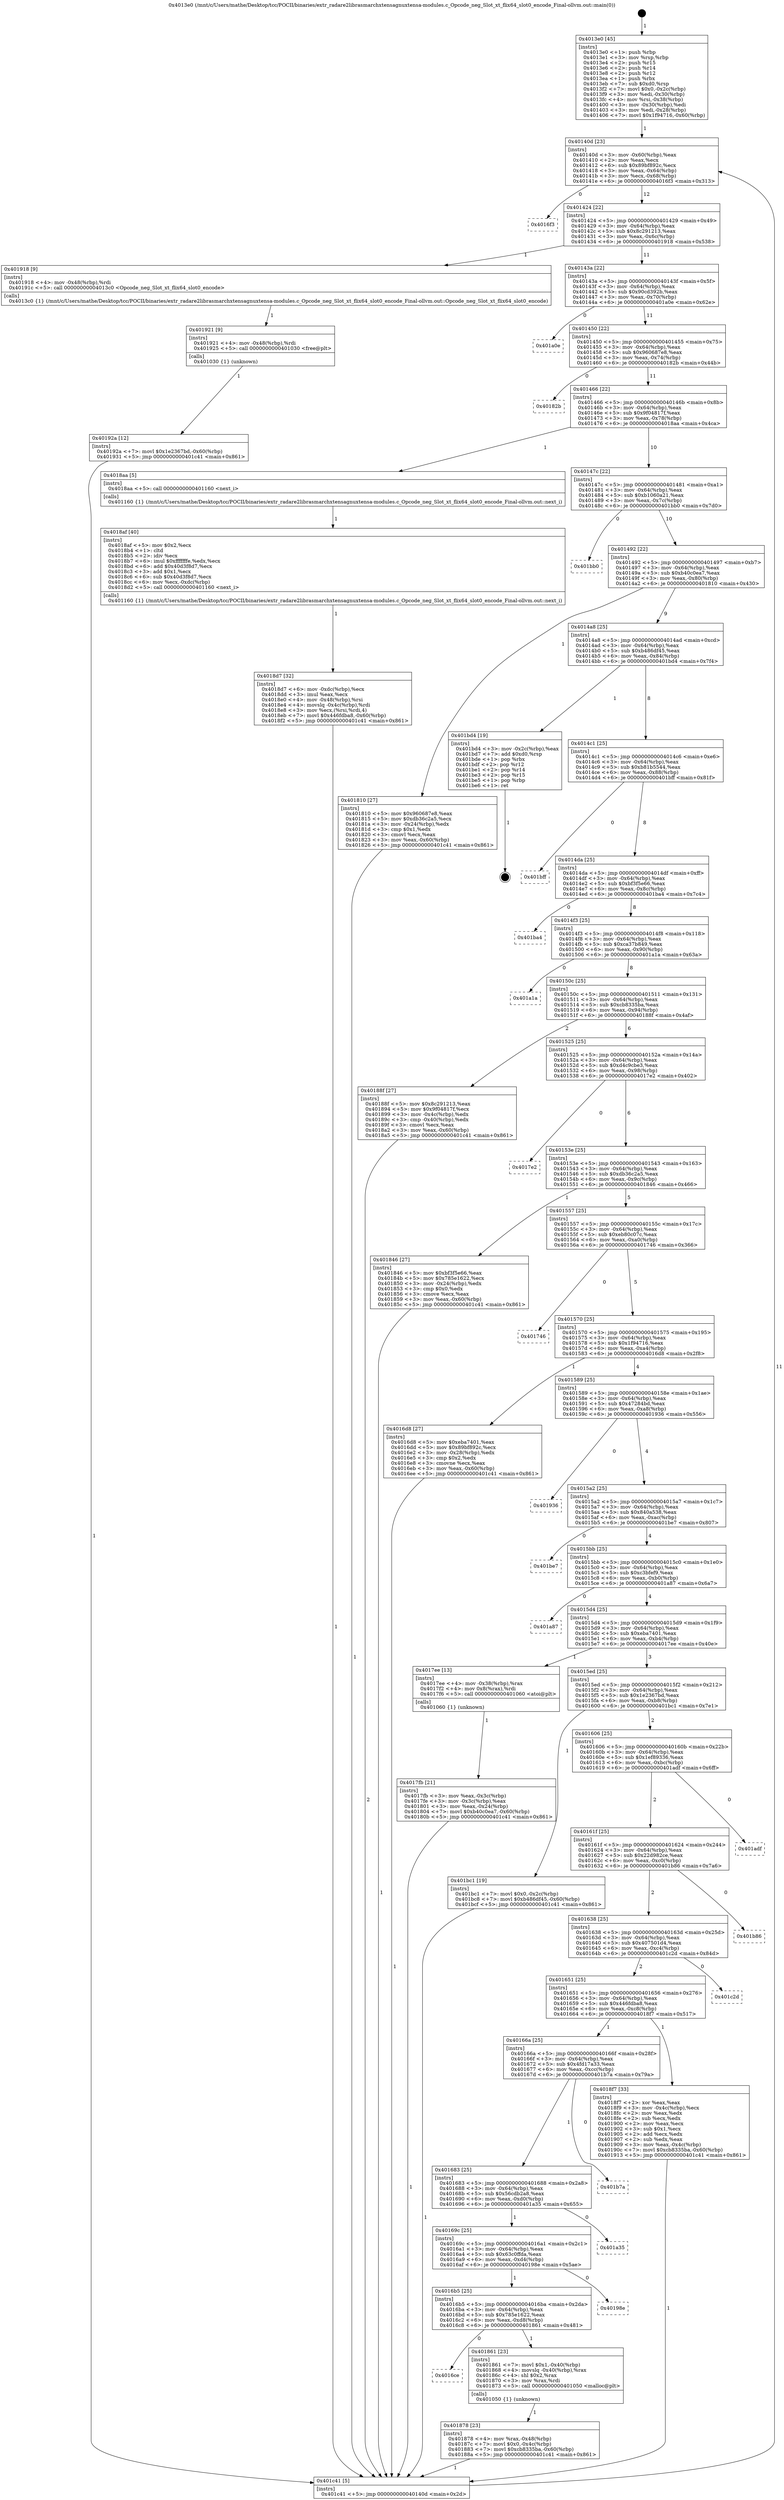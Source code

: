 digraph "0x4013e0" {
  label = "0x4013e0 (/mnt/c/Users/mathe/Desktop/tcc/POCII/binaries/extr_radare2librasmarchxtensagnuxtensa-modules.c_Opcode_neg_Slot_xt_flix64_slot0_encode_Final-ollvm.out::main(0))"
  labelloc = "t"
  node[shape=record]

  Entry [label="",width=0.3,height=0.3,shape=circle,fillcolor=black,style=filled]
  "0x40140d" [label="{
     0x40140d [23]\l
     | [instrs]\l
     &nbsp;&nbsp;0x40140d \<+3\>: mov -0x60(%rbp),%eax\l
     &nbsp;&nbsp;0x401410 \<+2\>: mov %eax,%ecx\l
     &nbsp;&nbsp;0x401412 \<+6\>: sub $0x89bf892c,%ecx\l
     &nbsp;&nbsp;0x401418 \<+3\>: mov %eax,-0x64(%rbp)\l
     &nbsp;&nbsp;0x40141b \<+3\>: mov %ecx,-0x68(%rbp)\l
     &nbsp;&nbsp;0x40141e \<+6\>: je 00000000004016f3 \<main+0x313\>\l
  }"]
  "0x4016f3" [label="{
     0x4016f3\l
  }", style=dashed]
  "0x401424" [label="{
     0x401424 [22]\l
     | [instrs]\l
     &nbsp;&nbsp;0x401424 \<+5\>: jmp 0000000000401429 \<main+0x49\>\l
     &nbsp;&nbsp;0x401429 \<+3\>: mov -0x64(%rbp),%eax\l
     &nbsp;&nbsp;0x40142c \<+5\>: sub $0x8c291213,%eax\l
     &nbsp;&nbsp;0x401431 \<+3\>: mov %eax,-0x6c(%rbp)\l
     &nbsp;&nbsp;0x401434 \<+6\>: je 0000000000401918 \<main+0x538\>\l
  }"]
  Exit [label="",width=0.3,height=0.3,shape=circle,fillcolor=black,style=filled,peripheries=2]
  "0x401918" [label="{
     0x401918 [9]\l
     | [instrs]\l
     &nbsp;&nbsp;0x401918 \<+4\>: mov -0x48(%rbp),%rdi\l
     &nbsp;&nbsp;0x40191c \<+5\>: call 00000000004013c0 \<Opcode_neg_Slot_xt_flix64_slot0_encode\>\l
     | [calls]\l
     &nbsp;&nbsp;0x4013c0 \{1\} (/mnt/c/Users/mathe/Desktop/tcc/POCII/binaries/extr_radare2librasmarchxtensagnuxtensa-modules.c_Opcode_neg_Slot_xt_flix64_slot0_encode_Final-ollvm.out::Opcode_neg_Slot_xt_flix64_slot0_encode)\l
  }"]
  "0x40143a" [label="{
     0x40143a [22]\l
     | [instrs]\l
     &nbsp;&nbsp;0x40143a \<+5\>: jmp 000000000040143f \<main+0x5f\>\l
     &nbsp;&nbsp;0x40143f \<+3\>: mov -0x64(%rbp),%eax\l
     &nbsp;&nbsp;0x401442 \<+5\>: sub $0x90cd392b,%eax\l
     &nbsp;&nbsp;0x401447 \<+3\>: mov %eax,-0x70(%rbp)\l
     &nbsp;&nbsp;0x40144a \<+6\>: je 0000000000401a0e \<main+0x62e\>\l
  }"]
  "0x40192a" [label="{
     0x40192a [12]\l
     | [instrs]\l
     &nbsp;&nbsp;0x40192a \<+7\>: movl $0x1e2367bd,-0x60(%rbp)\l
     &nbsp;&nbsp;0x401931 \<+5\>: jmp 0000000000401c41 \<main+0x861\>\l
  }"]
  "0x401a0e" [label="{
     0x401a0e\l
  }", style=dashed]
  "0x401450" [label="{
     0x401450 [22]\l
     | [instrs]\l
     &nbsp;&nbsp;0x401450 \<+5\>: jmp 0000000000401455 \<main+0x75\>\l
     &nbsp;&nbsp;0x401455 \<+3\>: mov -0x64(%rbp),%eax\l
     &nbsp;&nbsp;0x401458 \<+5\>: sub $0x960687e8,%eax\l
     &nbsp;&nbsp;0x40145d \<+3\>: mov %eax,-0x74(%rbp)\l
     &nbsp;&nbsp;0x401460 \<+6\>: je 000000000040182b \<main+0x44b\>\l
  }"]
  "0x401921" [label="{
     0x401921 [9]\l
     | [instrs]\l
     &nbsp;&nbsp;0x401921 \<+4\>: mov -0x48(%rbp),%rdi\l
     &nbsp;&nbsp;0x401925 \<+5\>: call 0000000000401030 \<free@plt\>\l
     | [calls]\l
     &nbsp;&nbsp;0x401030 \{1\} (unknown)\l
  }"]
  "0x40182b" [label="{
     0x40182b\l
  }", style=dashed]
  "0x401466" [label="{
     0x401466 [22]\l
     | [instrs]\l
     &nbsp;&nbsp;0x401466 \<+5\>: jmp 000000000040146b \<main+0x8b\>\l
     &nbsp;&nbsp;0x40146b \<+3\>: mov -0x64(%rbp),%eax\l
     &nbsp;&nbsp;0x40146e \<+5\>: sub $0x9f04817f,%eax\l
     &nbsp;&nbsp;0x401473 \<+3\>: mov %eax,-0x78(%rbp)\l
     &nbsp;&nbsp;0x401476 \<+6\>: je 00000000004018aa \<main+0x4ca\>\l
  }"]
  "0x4018d7" [label="{
     0x4018d7 [32]\l
     | [instrs]\l
     &nbsp;&nbsp;0x4018d7 \<+6\>: mov -0xdc(%rbp),%ecx\l
     &nbsp;&nbsp;0x4018dd \<+3\>: imul %eax,%ecx\l
     &nbsp;&nbsp;0x4018e0 \<+4\>: mov -0x48(%rbp),%rsi\l
     &nbsp;&nbsp;0x4018e4 \<+4\>: movslq -0x4c(%rbp),%rdi\l
     &nbsp;&nbsp;0x4018e8 \<+3\>: mov %ecx,(%rsi,%rdi,4)\l
     &nbsp;&nbsp;0x4018eb \<+7\>: movl $0x446fdba8,-0x60(%rbp)\l
     &nbsp;&nbsp;0x4018f2 \<+5\>: jmp 0000000000401c41 \<main+0x861\>\l
  }"]
  "0x4018aa" [label="{
     0x4018aa [5]\l
     | [instrs]\l
     &nbsp;&nbsp;0x4018aa \<+5\>: call 0000000000401160 \<next_i\>\l
     | [calls]\l
     &nbsp;&nbsp;0x401160 \{1\} (/mnt/c/Users/mathe/Desktop/tcc/POCII/binaries/extr_radare2librasmarchxtensagnuxtensa-modules.c_Opcode_neg_Slot_xt_flix64_slot0_encode_Final-ollvm.out::next_i)\l
  }"]
  "0x40147c" [label="{
     0x40147c [22]\l
     | [instrs]\l
     &nbsp;&nbsp;0x40147c \<+5\>: jmp 0000000000401481 \<main+0xa1\>\l
     &nbsp;&nbsp;0x401481 \<+3\>: mov -0x64(%rbp),%eax\l
     &nbsp;&nbsp;0x401484 \<+5\>: sub $0xb1060a21,%eax\l
     &nbsp;&nbsp;0x401489 \<+3\>: mov %eax,-0x7c(%rbp)\l
     &nbsp;&nbsp;0x40148c \<+6\>: je 0000000000401bb0 \<main+0x7d0\>\l
  }"]
  "0x4018af" [label="{
     0x4018af [40]\l
     | [instrs]\l
     &nbsp;&nbsp;0x4018af \<+5\>: mov $0x2,%ecx\l
     &nbsp;&nbsp;0x4018b4 \<+1\>: cltd\l
     &nbsp;&nbsp;0x4018b5 \<+2\>: idiv %ecx\l
     &nbsp;&nbsp;0x4018b7 \<+6\>: imul $0xfffffffe,%edx,%ecx\l
     &nbsp;&nbsp;0x4018bd \<+6\>: add $0x40d3f8d7,%ecx\l
     &nbsp;&nbsp;0x4018c3 \<+3\>: add $0x1,%ecx\l
     &nbsp;&nbsp;0x4018c6 \<+6\>: sub $0x40d3f8d7,%ecx\l
     &nbsp;&nbsp;0x4018cc \<+6\>: mov %ecx,-0xdc(%rbp)\l
     &nbsp;&nbsp;0x4018d2 \<+5\>: call 0000000000401160 \<next_i\>\l
     | [calls]\l
     &nbsp;&nbsp;0x401160 \{1\} (/mnt/c/Users/mathe/Desktop/tcc/POCII/binaries/extr_radare2librasmarchxtensagnuxtensa-modules.c_Opcode_neg_Slot_xt_flix64_slot0_encode_Final-ollvm.out::next_i)\l
  }"]
  "0x401bb0" [label="{
     0x401bb0\l
  }", style=dashed]
  "0x401492" [label="{
     0x401492 [22]\l
     | [instrs]\l
     &nbsp;&nbsp;0x401492 \<+5\>: jmp 0000000000401497 \<main+0xb7\>\l
     &nbsp;&nbsp;0x401497 \<+3\>: mov -0x64(%rbp),%eax\l
     &nbsp;&nbsp;0x40149a \<+5\>: sub $0xb40c0ea7,%eax\l
     &nbsp;&nbsp;0x40149f \<+3\>: mov %eax,-0x80(%rbp)\l
     &nbsp;&nbsp;0x4014a2 \<+6\>: je 0000000000401810 \<main+0x430\>\l
  }"]
  "0x401878" [label="{
     0x401878 [23]\l
     | [instrs]\l
     &nbsp;&nbsp;0x401878 \<+4\>: mov %rax,-0x48(%rbp)\l
     &nbsp;&nbsp;0x40187c \<+7\>: movl $0x0,-0x4c(%rbp)\l
     &nbsp;&nbsp;0x401883 \<+7\>: movl $0xcb8335ba,-0x60(%rbp)\l
     &nbsp;&nbsp;0x40188a \<+5\>: jmp 0000000000401c41 \<main+0x861\>\l
  }"]
  "0x401810" [label="{
     0x401810 [27]\l
     | [instrs]\l
     &nbsp;&nbsp;0x401810 \<+5\>: mov $0x960687e8,%eax\l
     &nbsp;&nbsp;0x401815 \<+5\>: mov $0xdb36c2a5,%ecx\l
     &nbsp;&nbsp;0x40181a \<+3\>: mov -0x24(%rbp),%edx\l
     &nbsp;&nbsp;0x40181d \<+3\>: cmp $0x1,%edx\l
     &nbsp;&nbsp;0x401820 \<+3\>: cmovl %ecx,%eax\l
     &nbsp;&nbsp;0x401823 \<+3\>: mov %eax,-0x60(%rbp)\l
     &nbsp;&nbsp;0x401826 \<+5\>: jmp 0000000000401c41 \<main+0x861\>\l
  }"]
  "0x4014a8" [label="{
     0x4014a8 [25]\l
     | [instrs]\l
     &nbsp;&nbsp;0x4014a8 \<+5\>: jmp 00000000004014ad \<main+0xcd\>\l
     &nbsp;&nbsp;0x4014ad \<+3\>: mov -0x64(%rbp),%eax\l
     &nbsp;&nbsp;0x4014b0 \<+5\>: sub $0xb486df45,%eax\l
     &nbsp;&nbsp;0x4014b5 \<+6\>: mov %eax,-0x84(%rbp)\l
     &nbsp;&nbsp;0x4014bb \<+6\>: je 0000000000401bd4 \<main+0x7f4\>\l
  }"]
  "0x4016ce" [label="{
     0x4016ce\l
  }", style=dashed]
  "0x401bd4" [label="{
     0x401bd4 [19]\l
     | [instrs]\l
     &nbsp;&nbsp;0x401bd4 \<+3\>: mov -0x2c(%rbp),%eax\l
     &nbsp;&nbsp;0x401bd7 \<+7\>: add $0xd0,%rsp\l
     &nbsp;&nbsp;0x401bde \<+1\>: pop %rbx\l
     &nbsp;&nbsp;0x401bdf \<+2\>: pop %r12\l
     &nbsp;&nbsp;0x401be1 \<+2\>: pop %r14\l
     &nbsp;&nbsp;0x401be3 \<+2\>: pop %r15\l
     &nbsp;&nbsp;0x401be5 \<+1\>: pop %rbp\l
     &nbsp;&nbsp;0x401be6 \<+1\>: ret\l
  }"]
  "0x4014c1" [label="{
     0x4014c1 [25]\l
     | [instrs]\l
     &nbsp;&nbsp;0x4014c1 \<+5\>: jmp 00000000004014c6 \<main+0xe6\>\l
     &nbsp;&nbsp;0x4014c6 \<+3\>: mov -0x64(%rbp),%eax\l
     &nbsp;&nbsp;0x4014c9 \<+5\>: sub $0xb81b5544,%eax\l
     &nbsp;&nbsp;0x4014ce \<+6\>: mov %eax,-0x88(%rbp)\l
     &nbsp;&nbsp;0x4014d4 \<+6\>: je 0000000000401bff \<main+0x81f\>\l
  }"]
  "0x401861" [label="{
     0x401861 [23]\l
     | [instrs]\l
     &nbsp;&nbsp;0x401861 \<+7\>: movl $0x1,-0x40(%rbp)\l
     &nbsp;&nbsp;0x401868 \<+4\>: movslq -0x40(%rbp),%rax\l
     &nbsp;&nbsp;0x40186c \<+4\>: shl $0x2,%rax\l
     &nbsp;&nbsp;0x401870 \<+3\>: mov %rax,%rdi\l
     &nbsp;&nbsp;0x401873 \<+5\>: call 0000000000401050 \<malloc@plt\>\l
     | [calls]\l
     &nbsp;&nbsp;0x401050 \{1\} (unknown)\l
  }"]
  "0x401bff" [label="{
     0x401bff\l
  }", style=dashed]
  "0x4014da" [label="{
     0x4014da [25]\l
     | [instrs]\l
     &nbsp;&nbsp;0x4014da \<+5\>: jmp 00000000004014df \<main+0xff\>\l
     &nbsp;&nbsp;0x4014df \<+3\>: mov -0x64(%rbp),%eax\l
     &nbsp;&nbsp;0x4014e2 \<+5\>: sub $0xbf3f5e66,%eax\l
     &nbsp;&nbsp;0x4014e7 \<+6\>: mov %eax,-0x8c(%rbp)\l
     &nbsp;&nbsp;0x4014ed \<+6\>: je 0000000000401ba4 \<main+0x7c4\>\l
  }"]
  "0x4016b5" [label="{
     0x4016b5 [25]\l
     | [instrs]\l
     &nbsp;&nbsp;0x4016b5 \<+5\>: jmp 00000000004016ba \<main+0x2da\>\l
     &nbsp;&nbsp;0x4016ba \<+3\>: mov -0x64(%rbp),%eax\l
     &nbsp;&nbsp;0x4016bd \<+5\>: sub $0x785e1622,%eax\l
     &nbsp;&nbsp;0x4016c2 \<+6\>: mov %eax,-0xd8(%rbp)\l
     &nbsp;&nbsp;0x4016c8 \<+6\>: je 0000000000401861 \<main+0x481\>\l
  }"]
  "0x401ba4" [label="{
     0x401ba4\l
  }", style=dashed]
  "0x4014f3" [label="{
     0x4014f3 [25]\l
     | [instrs]\l
     &nbsp;&nbsp;0x4014f3 \<+5\>: jmp 00000000004014f8 \<main+0x118\>\l
     &nbsp;&nbsp;0x4014f8 \<+3\>: mov -0x64(%rbp),%eax\l
     &nbsp;&nbsp;0x4014fb \<+5\>: sub $0xca37b849,%eax\l
     &nbsp;&nbsp;0x401500 \<+6\>: mov %eax,-0x90(%rbp)\l
     &nbsp;&nbsp;0x401506 \<+6\>: je 0000000000401a1a \<main+0x63a\>\l
  }"]
  "0x40198e" [label="{
     0x40198e\l
  }", style=dashed]
  "0x401a1a" [label="{
     0x401a1a\l
  }", style=dashed]
  "0x40150c" [label="{
     0x40150c [25]\l
     | [instrs]\l
     &nbsp;&nbsp;0x40150c \<+5\>: jmp 0000000000401511 \<main+0x131\>\l
     &nbsp;&nbsp;0x401511 \<+3\>: mov -0x64(%rbp),%eax\l
     &nbsp;&nbsp;0x401514 \<+5\>: sub $0xcb8335ba,%eax\l
     &nbsp;&nbsp;0x401519 \<+6\>: mov %eax,-0x94(%rbp)\l
     &nbsp;&nbsp;0x40151f \<+6\>: je 000000000040188f \<main+0x4af\>\l
  }"]
  "0x40169c" [label="{
     0x40169c [25]\l
     | [instrs]\l
     &nbsp;&nbsp;0x40169c \<+5\>: jmp 00000000004016a1 \<main+0x2c1\>\l
     &nbsp;&nbsp;0x4016a1 \<+3\>: mov -0x64(%rbp),%eax\l
     &nbsp;&nbsp;0x4016a4 \<+5\>: sub $0x63c0ffda,%eax\l
     &nbsp;&nbsp;0x4016a9 \<+6\>: mov %eax,-0xd4(%rbp)\l
     &nbsp;&nbsp;0x4016af \<+6\>: je 000000000040198e \<main+0x5ae\>\l
  }"]
  "0x40188f" [label="{
     0x40188f [27]\l
     | [instrs]\l
     &nbsp;&nbsp;0x40188f \<+5\>: mov $0x8c291213,%eax\l
     &nbsp;&nbsp;0x401894 \<+5\>: mov $0x9f04817f,%ecx\l
     &nbsp;&nbsp;0x401899 \<+3\>: mov -0x4c(%rbp),%edx\l
     &nbsp;&nbsp;0x40189c \<+3\>: cmp -0x40(%rbp),%edx\l
     &nbsp;&nbsp;0x40189f \<+3\>: cmovl %ecx,%eax\l
     &nbsp;&nbsp;0x4018a2 \<+3\>: mov %eax,-0x60(%rbp)\l
     &nbsp;&nbsp;0x4018a5 \<+5\>: jmp 0000000000401c41 \<main+0x861\>\l
  }"]
  "0x401525" [label="{
     0x401525 [25]\l
     | [instrs]\l
     &nbsp;&nbsp;0x401525 \<+5\>: jmp 000000000040152a \<main+0x14a\>\l
     &nbsp;&nbsp;0x40152a \<+3\>: mov -0x64(%rbp),%eax\l
     &nbsp;&nbsp;0x40152d \<+5\>: sub $0xd4c9cbe3,%eax\l
     &nbsp;&nbsp;0x401532 \<+6\>: mov %eax,-0x98(%rbp)\l
     &nbsp;&nbsp;0x401538 \<+6\>: je 00000000004017e2 \<main+0x402\>\l
  }"]
  "0x401a35" [label="{
     0x401a35\l
  }", style=dashed]
  "0x4017e2" [label="{
     0x4017e2\l
  }", style=dashed]
  "0x40153e" [label="{
     0x40153e [25]\l
     | [instrs]\l
     &nbsp;&nbsp;0x40153e \<+5\>: jmp 0000000000401543 \<main+0x163\>\l
     &nbsp;&nbsp;0x401543 \<+3\>: mov -0x64(%rbp),%eax\l
     &nbsp;&nbsp;0x401546 \<+5\>: sub $0xdb36c2a5,%eax\l
     &nbsp;&nbsp;0x40154b \<+6\>: mov %eax,-0x9c(%rbp)\l
     &nbsp;&nbsp;0x401551 \<+6\>: je 0000000000401846 \<main+0x466\>\l
  }"]
  "0x401683" [label="{
     0x401683 [25]\l
     | [instrs]\l
     &nbsp;&nbsp;0x401683 \<+5\>: jmp 0000000000401688 \<main+0x2a8\>\l
     &nbsp;&nbsp;0x401688 \<+3\>: mov -0x64(%rbp),%eax\l
     &nbsp;&nbsp;0x40168b \<+5\>: sub $0x56cdb2a8,%eax\l
     &nbsp;&nbsp;0x401690 \<+6\>: mov %eax,-0xd0(%rbp)\l
     &nbsp;&nbsp;0x401696 \<+6\>: je 0000000000401a35 \<main+0x655\>\l
  }"]
  "0x401846" [label="{
     0x401846 [27]\l
     | [instrs]\l
     &nbsp;&nbsp;0x401846 \<+5\>: mov $0xbf3f5e66,%eax\l
     &nbsp;&nbsp;0x40184b \<+5\>: mov $0x785e1622,%ecx\l
     &nbsp;&nbsp;0x401850 \<+3\>: mov -0x24(%rbp),%edx\l
     &nbsp;&nbsp;0x401853 \<+3\>: cmp $0x0,%edx\l
     &nbsp;&nbsp;0x401856 \<+3\>: cmove %ecx,%eax\l
     &nbsp;&nbsp;0x401859 \<+3\>: mov %eax,-0x60(%rbp)\l
     &nbsp;&nbsp;0x40185c \<+5\>: jmp 0000000000401c41 \<main+0x861\>\l
  }"]
  "0x401557" [label="{
     0x401557 [25]\l
     | [instrs]\l
     &nbsp;&nbsp;0x401557 \<+5\>: jmp 000000000040155c \<main+0x17c\>\l
     &nbsp;&nbsp;0x40155c \<+3\>: mov -0x64(%rbp),%eax\l
     &nbsp;&nbsp;0x40155f \<+5\>: sub $0xeb80c07c,%eax\l
     &nbsp;&nbsp;0x401564 \<+6\>: mov %eax,-0xa0(%rbp)\l
     &nbsp;&nbsp;0x40156a \<+6\>: je 0000000000401746 \<main+0x366\>\l
  }"]
  "0x401b7a" [label="{
     0x401b7a\l
  }", style=dashed]
  "0x401746" [label="{
     0x401746\l
  }", style=dashed]
  "0x401570" [label="{
     0x401570 [25]\l
     | [instrs]\l
     &nbsp;&nbsp;0x401570 \<+5\>: jmp 0000000000401575 \<main+0x195\>\l
     &nbsp;&nbsp;0x401575 \<+3\>: mov -0x64(%rbp),%eax\l
     &nbsp;&nbsp;0x401578 \<+5\>: sub $0x1f94716,%eax\l
     &nbsp;&nbsp;0x40157d \<+6\>: mov %eax,-0xa4(%rbp)\l
     &nbsp;&nbsp;0x401583 \<+6\>: je 00000000004016d8 \<main+0x2f8\>\l
  }"]
  "0x40166a" [label="{
     0x40166a [25]\l
     | [instrs]\l
     &nbsp;&nbsp;0x40166a \<+5\>: jmp 000000000040166f \<main+0x28f\>\l
     &nbsp;&nbsp;0x40166f \<+3\>: mov -0x64(%rbp),%eax\l
     &nbsp;&nbsp;0x401672 \<+5\>: sub $0x4fd17a33,%eax\l
     &nbsp;&nbsp;0x401677 \<+6\>: mov %eax,-0xcc(%rbp)\l
     &nbsp;&nbsp;0x40167d \<+6\>: je 0000000000401b7a \<main+0x79a\>\l
  }"]
  "0x4016d8" [label="{
     0x4016d8 [27]\l
     | [instrs]\l
     &nbsp;&nbsp;0x4016d8 \<+5\>: mov $0xeba7401,%eax\l
     &nbsp;&nbsp;0x4016dd \<+5\>: mov $0x89bf892c,%ecx\l
     &nbsp;&nbsp;0x4016e2 \<+3\>: mov -0x28(%rbp),%edx\l
     &nbsp;&nbsp;0x4016e5 \<+3\>: cmp $0x2,%edx\l
     &nbsp;&nbsp;0x4016e8 \<+3\>: cmovne %ecx,%eax\l
     &nbsp;&nbsp;0x4016eb \<+3\>: mov %eax,-0x60(%rbp)\l
     &nbsp;&nbsp;0x4016ee \<+5\>: jmp 0000000000401c41 \<main+0x861\>\l
  }"]
  "0x401589" [label="{
     0x401589 [25]\l
     | [instrs]\l
     &nbsp;&nbsp;0x401589 \<+5\>: jmp 000000000040158e \<main+0x1ae\>\l
     &nbsp;&nbsp;0x40158e \<+3\>: mov -0x64(%rbp),%eax\l
     &nbsp;&nbsp;0x401591 \<+5\>: sub $0x47284bd,%eax\l
     &nbsp;&nbsp;0x401596 \<+6\>: mov %eax,-0xa8(%rbp)\l
     &nbsp;&nbsp;0x40159c \<+6\>: je 0000000000401936 \<main+0x556\>\l
  }"]
  "0x401c41" [label="{
     0x401c41 [5]\l
     | [instrs]\l
     &nbsp;&nbsp;0x401c41 \<+5\>: jmp 000000000040140d \<main+0x2d\>\l
  }"]
  "0x4013e0" [label="{
     0x4013e0 [45]\l
     | [instrs]\l
     &nbsp;&nbsp;0x4013e0 \<+1\>: push %rbp\l
     &nbsp;&nbsp;0x4013e1 \<+3\>: mov %rsp,%rbp\l
     &nbsp;&nbsp;0x4013e4 \<+2\>: push %r15\l
     &nbsp;&nbsp;0x4013e6 \<+2\>: push %r14\l
     &nbsp;&nbsp;0x4013e8 \<+2\>: push %r12\l
     &nbsp;&nbsp;0x4013ea \<+1\>: push %rbx\l
     &nbsp;&nbsp;0x4013eb \<+7\>: sub $0xd0,%rsp\l
     &nbsp;&nbsp;0x4013f2 \<+7\>: movl $0x0,-0x2c(%rbp)\l
     &nbsp;&nbsp;0x4013f9 \<+3\>: mov %edi,-0x30(%rbp)\l
     &nbsp;&nbsp;0x4013fc \<+4\>: mov %rsi,-0x38(%rbp)\l
     &nbsp;&nbsp;0x401400 \<+3\>: mov -0x30(%rbp),%edi\l
     &nbsp;&nbsp;0x401403 \<+3\>: mov %edi,-0x28(%rbp)\l
     &nbsp;&nbsp;0x401406 \<+7\>: movl $0x1f94716,-0x60(%rbp)\l
  }"]
  "0x4018f7" [label="{
     0x4018f7 [33]\l
     | [instrs]\l
     &nbsp;&nbsp;0x4018f7 \<+2\>: xor %eax,%eax\l
     &nbsp;&nbsp;0x4018f9 \<+3\>: mov -0x4c(%rbp),%ecx\l
     &nbsp;&nbsp;0x4018fc \<+2\>: mov %eax,%edx\l
     &nbsp;&nbsp;0x4018fe \<+2\>: sub %ecx,%edx\l
     &nbsp;&nbsp;0x401900 \<+2\>: mov %eax,%ecx\l
     &nbsp;&nbsp;0x401902 \<+3\>: sub $0x1,%ecx\l
     &nbsp;&nbsp;0x401905 \<+2\>: add %ecx,%edx\l
     &nbsp;&nbsp;0x401907 \<+2\>: sub %edx,%eax\l
     &nbsp;&nbsp;0x401909 \<+3\>: mov %eax,-0x4c(%rbp)\l
     &nbsp;&nbsp;0x40190c \<+7\>: movl $0xcb8335ba,-0x60(%rbp)\l
     &nbsp;&nbsp;0x401913 \<+5\>: jmp 0000000000401c41 \<main+0x861\>\l
  }"]
  "0x401936" [label="{
     0x401936\l
  }", style=dashed]
  "0x4015a2" [label="{
     0x4015a2 [25]\l
     | [instrs]\l
     &nbsp;&nbsp;0x4015a2 \<+5\>: jmp 00000000004015a7 \<main+0x1c7\>\l
     &nbsp;&nbsp;0x4015a7 \<+3\>: mov -0x64(%rbp),%eax\l
     &nbsp;&nbsp;0x4015aa \<+5\>: sub $0x840a538,%eax\l
     &nbsp;&nbsp;0x4015af \<+6\>: mov %eax,-0xac(%rbp)\l
     &nbsp;&nbsp;0x4015b5 \<+6\>: je 0000000000401be7 \<main+0x807\>\l
  }"]
  "0x401651" [label="{
     0x401651 [25]\l
     | [instrs]\l
     &nbsp;&nbsp;0x401651 \<+5\>: jmp 0000000000401656 \<main+0x276\>\l
     &nbsp;&nbsp;0x401656 \<+3\>: mov -0x64(%rbp),%eax\l
     &nbsp;&nbsp;0x401659 \<+5\>: sub $0x446fdba8,%eax\l
     &nbsp;&nbsp;0x40165e \<+6\>: mov %eax,-0xc8(%rbp)\l
     &nbsp;&nbsp;0x401664 \<+6\>: je 00000000004018f7 \<main+0x517\>\l
  }"]
  "0x401be7" [label="{
     0x401be7\l
  }", style=dashed]
  "0x4015bb" [label="{
     0x4015bb [25]\l
     | [instrs]\l
     &nbsp;&nbsp;0x4015bb \<+5\>: jmp 00000000004015c0 \<main+0x1e0\>\l
     &nbsp;&nbsp;0x4015c0 \<+3\>: mov -0x64(%rbp),%eax\l
     &nbsp;&nbsp;0x4015c3 \<+5\>: sub $0xc3bfef9,%eax\l
     &nbsp;&nbsp;0x4015c8 \<+6\>: mov %eax,-0xb0(%rbp)\l
     &nbsp;&nbsp;0x4015ce \<+6\>: je 0000000000401a87 \<main+0x6a7\>\l
  }"]
  "0x401c2d" [label="{
     0x401c2d\l
  }", style=dashed]
  "0x401a87" [label="{
     0x401a87\l
  }", style=dashed]
  "0x4015d4" [label="{
     0x4015d4 [25]\l
     | [instrs]\l
     &nbsp;&nbsp;0x4015d4 \<+5\>: jmp 00000000004015d9 \<main+0x1f9\>\l
     &nbsp;&nbsp;0x4015d9 \<+3\>: mov -0x64(%rbp),%eax\l
     &nbsp;&nbsp;0x4015dc \<+5\>: sub $0xeba7401,%eax\l
     &nbsp;&nbsp;0x4015e1 \<+6\>: mov %eax,-0xb4(%rbp)\l
     &nbsp;&nbsp;0x4015e7 \<+6\>: je 00000000004017ee \<main+0x40e\>\l
  }"]
  "0x401638" [label="{
     0x401638 [25]\l
     | [instrs]\l
     &nbsp;&nbsp;0x401638 \<+5\>: jmp 000000000040163d \<main+0x25d\>\l
     &nbsp;&nbsp;0x40163d \<+3\>: mov -0x64(%rbp),%eax\l
     &nbsp;&nbsp;0x401640 \<+5\>: sub $0x407501d4,%eax\l
     &nbsp;&nbsp;0x401645 \<+6\>: mov %eax,-0xc4(%rbp)\l
     &nbsp;&nbsp;0x40164b \<+6\>: je 0000000000401c2d \<main+0x84d\>\l
  }"]
  "0x4017ee" [label="{
     0x4017ee [13]\l
     | [instrs]\l
     &nbsp;&nbsp;0x4017ee \<+4\>: mov -0x38(%rbp),%rax\l
     &nbsp;&nbsp;0x4017f2 \<+4\>: mov 0x8(%rax),%rdi\l
     &nbsp;&nbsp;0x4017f6 \<+5\>: call 0000000000401060 \<atoi@plt\>\l
     | [calls]\l
     &nbsp;&nbsp;0x401060 \{1\} (unknown)\l
  }"]
  "0x4015ed" [label="{
     0x4015ed [25]\l
     | [instrs]\l
     &nbsp;&nbsp;0x4015ed \<+5\>: jmp 00000000004015f2 \<main+0x212\>\l
     &nbsp;&nbsp;0x4015f2 \<+3\>: mov -0x64(%rbp),%eax\l
     &nbsp;&nbsp;0x4015f5 \<+5\>: sub $0x1e2367bd,%eax\l
     &nbsp;&nbsp;0x4015fa \<+6\>: mov %eax,-0xb8(%rbp)\l
     &nbsp;&nbsp;0x401600 \<+6\>: je 0000000000401bc1 \<main+0x7e1\>\l
  }"]
  "0x4017fb" [label="{
     0x4017fb [21]\l
     | [instrs]\l
     &nbsp;&nbsp;0x4017fb \<+3\>: mov %eax,-0x3c(%rbp)\l
     &nbsp;&nbsp;0x4017fe \<+3\>: mov -0x3c(%rbp),%eax\l
     &nbsp;&nbsp;0x401801 \<+3\>: mov %eax,-0x24(%rbp)\l
     &nbsp;&nbsp;0x401804 \<+7\>: movl $0xb40c0ea7,-0x60(%rbp)\l
     &nbsp;&nbsp;0x40180b \<+5\>: jmp 0000000000401c41 \<main+0x861\>\l
  }"]
  "0x401b86" [label="{
     0x401b86\l
  }", style=dashed]
  "0x401bc1" [label="{
     0x401bc1 [19]\l
     | [instrs]\l
     &nbsp;&nbsp;0x401bc1 \<+7\>: movl $0x0,-0x2c(%rbp)\l
     &nbsp;&nbsp;0x401bc8 \<+7\>: movl $0xb486df45,-0x60(%rbp)\l
     &nbsp;&nbsp;0x401bcf \<+5\>: jmp 0000000000401c41 \<main+0x861\>\l
  }"]
  "0x401606" [label="{
     0x401606 [25]\l
     | [instrs]\l
     &nbsp;&nbsp;0x401606 \<+5\>: jmp 000000000040160b \<main+0x22b\>\l
     &nbsp;&nbsp;0x40160b \<+3\>: mov -0x64(%rbp),%eax\l
     &nbsp;&nbsp;0x40160e \<+5\>: sub $0x1ef89336,%eax\l
     &nbsp;&nbsp;0x401613 \<+6\>: mov %eax,-0xbc(%rbp)\l
     &nbsp;&nbsp;0x401619 \<+6\>: je 0000000000401adf \<main+0x6ff\>\l
  }"]
  "0x40161f" [label="{
     0x40161f [25]\l
     | [instrs]\l
     &nbsp;&nbsp;0x40161f \<+5\>: jmp 0000000000401624 \<main+0x244\>\l
     &nbsp;&nbsp;0x401624 \<+3\>: mov -0x64(%rbp),%eax\l
     &nbsp;&nbsp;0x401627 \<+5\>: sub $0x22d982ce,%eax\l
     &nbsp;&nbsp;0x40162c \<+6\>: mov %eax,-0xc0(%rbp)\l
     &nbsp;&nbsp;0x401632 \<+6\>: je 0000000000401b86 \<main+0x7a6\>\l
  }"]
  "0x401adf" [label="{
     0x401adf\l
  }", style=dashed]
  Entry -> "0x4013e0" [label=" 1"]
  "0x40140d" -> "0x4016f3" [label=" 0"]
  "0x40140d" -> "0x401424" [label=" 12"]
  "0x401bd4" -> Exit [label=" 1"]
  "0x401424" -> "0x401918" [label=" 1"]
  "0x401424" -> "0x40143a" [label=" 11"]
  "0x401bc1" -> "0x401c41" [label=" 1"]
  "0x40143a" -> "0x401a0e" [label=" 0"]
  "0x40143a" -> "0x401450" [label=" 11"]
  "0x40192a" -> "0x401c41" [label=" 1"]
  "0x401450" -> "0x40182b" [label=" 0"]
  "0x401450" -> "0x401466" [label=" 11"]
  "0x401921" -> "0x40192a" [label=" 1"]
  "0x401466" -> "0x4018aa" [label=" 1"]
  "0x401466" -> "0x40147c" [label=" 10"]
  "0x401918" -> "0x401921" [label=" 1"]
  "0x40147c" -> "0x401bb0" [label=" 0"]
  "0x40147c" -> "0x401492" [label=" 10"]
  "0x4018f7" -> "0x401c41" [label=" 1"]
  "0x401492" -> "0x401810" [label=" 1"]
  "0x401492" -> "0x4014a8" [label=" 9"]
  "0x4018d7" -> "0x401c41" [label=" 1"]
  "0x4014a8" -> "0x401bd4" [label=" 1"]
  "0x4014a8" -> "0x4014c1" [label=" 8"]
  "0x4018af" -> "0x4018d7" [label=" 1"]
  "0x4014c1" -> "0x401bff" [label=" 0"]
  "0x4014c1" -> "0x4014da" [label=" 8"]
  "0x4018aa" -> "0x4018af" [label=" 1"]
  "0x4014da" -> "0x401ba4" [label=" 0"]
  "0x4014da" -> "0x4014f3" [label=" 8"]
  "0x401878" -> "0x401c41" [label=" 1"]
  "0x4014f3" -> "0x401a1a" [label=" 0"]
  "0x4014f3" -> "0x40150c" [label=" 8"]
  "0x401861" -> "0x401878" [label=" 1"]
  "0x40150c" -> "0x40188f" [label=" 2"]
  "0x40150c" -> "0x401525" [label=" 6"]
  "0x4016b5" -> "0x401861" [label=" 1"]
  "0x401525" -> "0x4017e2" [label=" 0"]
  "0x401525" -> "0x40153e" [label=" 6"]
  "0x40188f" -> "0x401c41" [label=" 2"]
  "0x40153e" -> "0x401846" [label=" 1"]
  "0x40153e" -> "0x401557" [label=" 5"]
  "0x40169c" -> "0x40198e" [label=" 0"]
  "0x401557" -> "0x401746" [label=" 0"]
  "0x401557" -> "0x401570" [label=" 5"]
  "0x4016b5" -> "0x4016ce" [label=" 0"]
  "0x401570" -> "0x4016d8" [label=" 1"]
  "0x401570" -> "0x401589" [label=" 4"]
  "0x4016d8" -> "0x401c41" [label=" 1"]
  "0x4013e0" -> "0x40140d" [label=" 1"]
  "0x401c41" -> "0x40140d" [label=" 11"]
  "0x401683" -> "0x401a35" [label=" 0"]
  "0x401589" -> "0x401936" [label=" 0"]
  "0x401589" -> "0x4015a2" [label=" 4"]
  "0x40169c" -> "0x4016b5" [label=" 1"]
  "0x4015a2" -> "0x401be7" [label=" 0"]
  "0x4015a2" -> "0x4015bb" [label=" 4"]
  "0x40166a" -> "0x401b7a" [label=" 0"]
  "0x4015bb" -> "0x401a87" [label=" 0"]
  "0x4015bb" -> "0x4015d4" [label=" 4"]
  "0x401683" -> "0x40169c" [label=" 1"]
  "0x4015d4" -> "0x4017ee" [label=" 1"]
  "0x4015d4" -> "0x4015ed" [label=" 3"]
  "0x4017ee" -> "0x4017fb" [label=" 1"]
  "0x4017fb" -> "0x401c41" [label=" 1"]
  "0x401810" -> "0x401c41" [label=" 1"]
  "0x401846" -> "0x401c41" [label=" 1"]
  "0x401651" -> "0x4018f7" [label=" 1"]
  "0x4015ed" -> "0x401bc1" [label=" 1"]
  "0x4015ed" -> "0x401606" [label=" 2"]
  "0x40166a" -> "0x401683" [label=" 1"]
  "0x401606" -> "0x401adf" [label=" 0"]
  "0x401606" -> "0x40161f" [label=" 2"]
  "0x401638" -> "0x401651" [label=" 2"]
  "0x40161f" -> "0x401b86" [label=" 0"]
  "0x40161f" -> "0x401638" [label=" 2"]
  "0x401651" -> "0x40166a" [label=" 1"]
  "0x401638" -> "0x401c2d" [label=" 0"]
}
